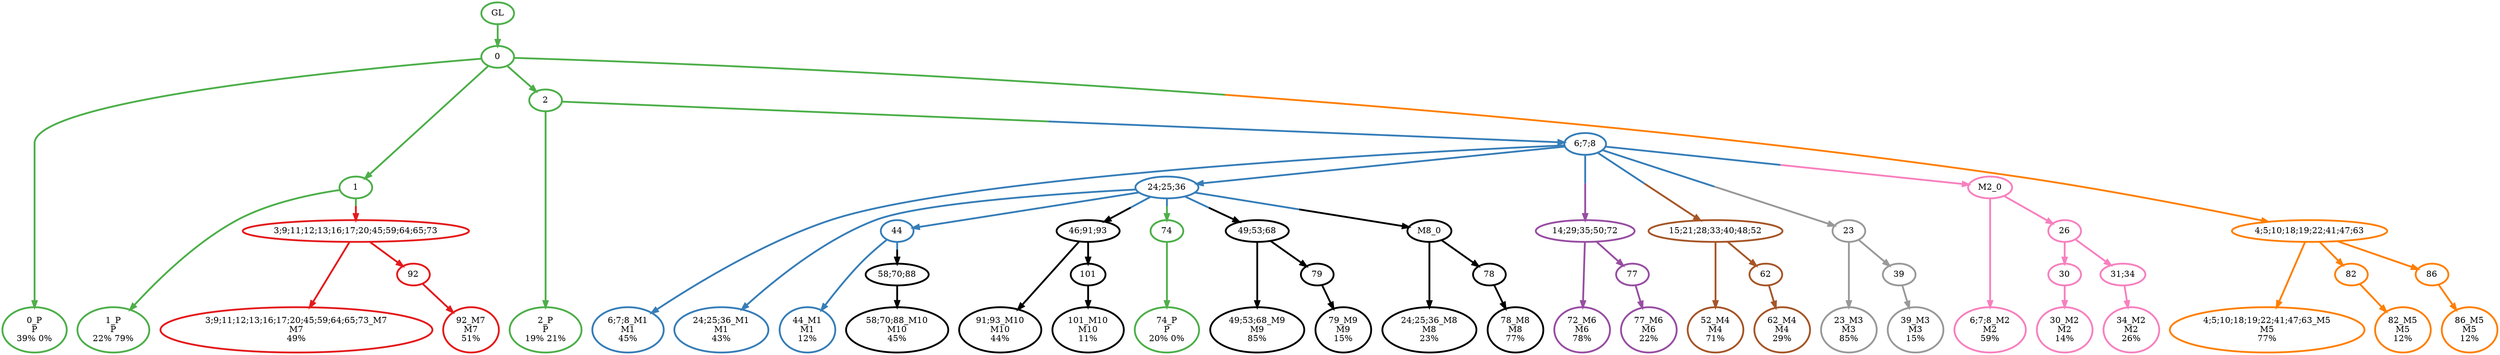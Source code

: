 digraph T {
	{
		rank=same
		55 [penwidth=3,colorscheme=set19,color=3,label="0_P\nP\n39% 0%"]
		53 [penwidth=3,colorscheme=set19,color=3,label="1_P\nP\n22% 79%"]
		51 [penwidth=3,colorscheme=set19,color=3,label="2_P\nP\n19% 21%"]
		49 [penwidth=3,colorscheme=set19,color=3,label="74_P\nP\n20% 0%"]
		48 [penwidth=3,colorscheme=set19,color=2,label="6;7;8_M1\nM1\n45%"]
		47 [penwidth=3,colorscheme=set19,color=2,label="24;25;36_M1\nM1\n43%"]
		45 [penwidth=3,colorscheme=set19,color=2,label="44_M1\nM1\n12%"]
		44 [penwidth=3,colorscheme=set19,color=8,label="6;7;8_M2\nM2\n59%"]
		41 [penwidth=3,colorscheme=set19,color=8,label="30_M2\nM2\n14%"]
		39 [penwidth=3,colorscheme=set19,color=8,label="34_M2\nM2\n26%"]
		38 [penwidth=3,colorscheme=set19,color=9,label="23_M3\nM3\n85%"]
		36 [penwidth=3,colorscheme=set19,color=9,label="39_M3\nM3\n15%"]
		35 [penwidth=3,colorscheme=set19,color=7,label="52_M4\nM4\n71%"]
		33 [penwidth=3,colorscheme=set19,color=7,label="62_M4\nM4\n29%"]
		32 [penwidth=3,colorscheme=set19,color=5,label="4;5;10;18;19;22;41;47;63_M5\nM5\n77%"]
		30 [penwidth=3,colorscheme=set19,color=5,label="82_M5\nM5\n12%"]
		28 [penwidth=3,colorscheme=set19,color=5,label="86_M5\nM5\n12%"]
		27 [penwidth=3,colorscheme=set19,color=4,label="72_M6\nM6\n78%"]
		25 [penwidth=3,colorscheme=set19,color=4,label="77_M6\nM6\n22%"]
		24 [penwidth=3,colorscheme=set19,color=1,label="3;9;11;12;13;16;17;20;45;59;64;65;73_M7\nM7\n49%"]
		22 [penwidth=3,colorscheme=set19,color=1,label="92_M7\nM7\n51%"]
		21 [penwidth=3,colorscheme=set19,color=10,label="24;25;36_M8\nM8\n23%"]
		19 [penwidth=3,colorscheme=set19,color=10,label="78_M8\nM8\n77%"]
		18 [penwidth=3,colorscheme=set19,color=21,label="49;53;68_M9\nM9\n85%"]
		16 [penwidth=3,colorscheme=set19,color=21,label="79_M9\nM9\n15%"]
		15 [penwidth=3,colorscheme=set19,color=21,label="58;70;88_M10\nM10\n45%"]
		14 [penwidth=3,colorscheme=set19,color=21,label="91;93_M10\nM10\n44%"]
		12 [penwidth=3,colorscheme=set19,color=21,label="101_M10\nM10\n11%"]
	}
	57 [penwidth=3,colorscheme=set19,color=3,label="GL"]
	56 [penwidth=3,colorscheme=set19,color=3,label="0"]
	54 [penwidth=3,colorscheme=set19,color=3,label="1"]
	52 [penwidth=3,colorscheme=set19,color=3,label="2"]
	50 [penwidth=3,colorscheme=set19,color=2,label="24;25;36"]
	46 [penwidth=3,colorscheme=set19,color=2,label="44"]
	43 [penwidth=3,colorscheme=set19,color=8,label="26"]
	42 [penwidth=3,colorscheme=set19,color=8,label="30"]
	40 [penwidth=3,colorscheme=set19,color=8,label="31;34"]
	37 [penwidth=3,colorscheme=set19,color=9,label="39"]
	34 [penwidth=3,colorscheme=set19,color=7,label="62"]
	31 [penwidth=3,colorscheme=set19,color=5,label="82"]
	29 [penwidth=3,colorscheme=set19,color=5,label="86"]
	26 [penwidth=3,colorscheme=set19,color=4,label="77"]
	23 [penwidth=3,colorscheme=set19,color=1,label="92"]
	20 [penwidth=3,colorscheme=set19,color=10,label="78"]
	17 [penwidth=3,colorscheme=set19,color=21,label="79"]
	13 [penwidth=3,colorscheme=set19,color=21,label="101"]
	11 [penwidth=3,colorscheme=set19,color=21,label="58;70;88"]
	10 [penwidth=3,colorscheme=set19,color=21,label="46;91;93"]
	9 [penwidth=3,colorscheme=set19,color=3,label="74"]
	8 [penwidth=3,colorscheme=set19,color=21,label="49;53;68"]
	7 [penwidth=3,colorscheme=set19,color=10,label="M8_0"]
	6 [penwidth=3,colorscheme=set19,color=4,label="14;29;35;50;72"]
	5 [penwidth=3,colorscheme=set19,color=7,label="15;21;28;33;40;48;52"]
	4 [penwidth=3,colorscheme=set19,color=9,label="23"]
	3 [penwidth=3,colorscheme=set19,color=8,label="M2_0"]
	2 [penwidth=3,colorscheme=set19,color=5,label="4;5;10;18;19;22;41;47;63"]
	1 [penwidth=3,colorscheme=set19,color=1,label="3;9;11;12;13;16;17;20;45;59;64;65;73"]
	0 [penwidth=3,colorscheme=set19,color=2,label="6;7;8"]
	57 -> 56 [penwidth=3,colorscheme=set19,color=3]
	56 -> 55 [penwidth=3,colorscheme=set19,color=3]
	56 -> 54 [penwidth=3,colorscheme=set19,color=3]
	56 -> 52 [penwidth=3,colorscheme=set19,color=3]
	56 -> 2 [penwidth=3,colorscheme=set19,color="3;0.5:5"]
	54 -> 53 [penwidth=3,colorscheme=set19,color=3]
	54 -> 1 [penwidth=3,colorscheme=set19,color="3;0.5:1"]
	52 -> 51 [penwidth=3,colorscheme=set19,color=3]
	52 -> 0 [penwidth=3,colorscheme=set19,color="3;0.5:2"]
	50 -> 47 [penwidth=3,colorscheme=set19,color=2]
	50 -> 46 [penwidth=3,colorscheme=set19,color=2]
	50 -> 7 [penwidth=3,colorscheme=set19,color="2;0.5:10"]
	50 -> 10 [penwidth=3,colorscheme=set19,color="2;0.5:21"]
	50 -> 8 [penwidth=3,colorscheme=set19,color="2;0.5:21"]
	50 -> 9 [penwidth=3,colorscheme=set19,color="2;0.5:3"]
	46 -> 45 [penwidth=3,colorscheme=set19,color=2]
	46 -> 11 [penwidth=3,colorscheme=set19,color="2;0.5:21"]
	43 -> 42 [penwidth=3,colorscheme=set19,color=8]
	43 -> 40 [penwidth=3,colorscheme=set19,color=8]
	42 -> 41 [penwidth=3,colorscheme=set19,color=8]
	40 -> 39 [penwidth=3,colorscheme=set19,color=8]
	37 -> 36 [penwidth=3,colorscheme=set19,color=9]
	34 -> 33 [penwidth=3,colorscheme=set19,color=7]
	31 -> 30 [penwidth=3,colorscheme=set19,color=5]
	29 -> 28 [penwidth=3,colorscheme=set19,color=5]
	26 -> 25 [penwidth=3,colorscheme=set19,color=4]
	23 -> 22 [penwidth=3,colorscheme=set19,color=1]
	20 -> 19 [penwidth=3,colorscheme=set19,color=10]
	17 -> 16 [penwidth=3,colorscheme=set19,color=21]
	13 -> 12 [penwidth=3,colorscheme=set19,color=21]
	11 -> 15 [penwidth=3,colorscheme=set19,color=21]
	10 -> 14 [penwidth=3,colorscheme=set19,color=21]
	10 -> 13 [penwidth=3,colorscheme=set19,color=21]
	9 -> 49 [penwidth=3,colorscheme=set19,color=3]
	8 -> 18 [penwidth=3,colorscheme=set19,color=21]
	8 -> 17 [penwidth=3,colorscheme=set19,color=21]
	7 -> 21 [penwidth=3,colorscheme=set19,color=10]
	7 -> 20 [penwidth=3,colorscheme=set19,color=10]
	6 -> 27 [penwidth=3,colorscheme=set19,color=4]
	6 -> 26 [penwidth=3,colorscheme=set19,color=4]
	5 -> 35 [penwidth=3,colorscheme=set19,color=7]
	5 -> 34 [penwidth=3,colorscheme=set19,color=7]
	4 -> 38 [penwidth=3,colorscheme=set19,color=9]
	4 -> 37 [penwidth=3,colorscheme=set19,color=9]
	3 -> 44 [penwidth=3,colorscheme=set19,color=8]
	3 -> 43 [penwidth=3,colorscheme=set19,color=8]
	2 -> 32 [penwidth=3,colorscheme=set19,color=5]
	2 -> 31 [penwidth=3,colorscheme=set19,color=5]
	2 -> 29 [penwidth=3,colorscheme=set19,color=5]
	1 -> 24 [penwidth=3,colorscheme=set19,color=1]
	1 -> 23 [penwidth=3,colorscheme=set19,color=1]
	0 -> 50 [penwidth=3,colorscheme=set19,color=2]
	0 -> 48 [penwidth=3,colorscheme=set19,color=2]
	0 -> 3 [penwidth=3,colorscheme=set19,color="2;0.5:8"]
	0 -> 6 [penwidth=3,colorscheme=set19,color="2;0.5:4"]
	0 -> 5 [penwidth=3,colorscheme=set19,color="2;0.5:7"]
	0 -> 4 [penwidth=3,colorscheme=set19,color="2;0.5:9"]
}
